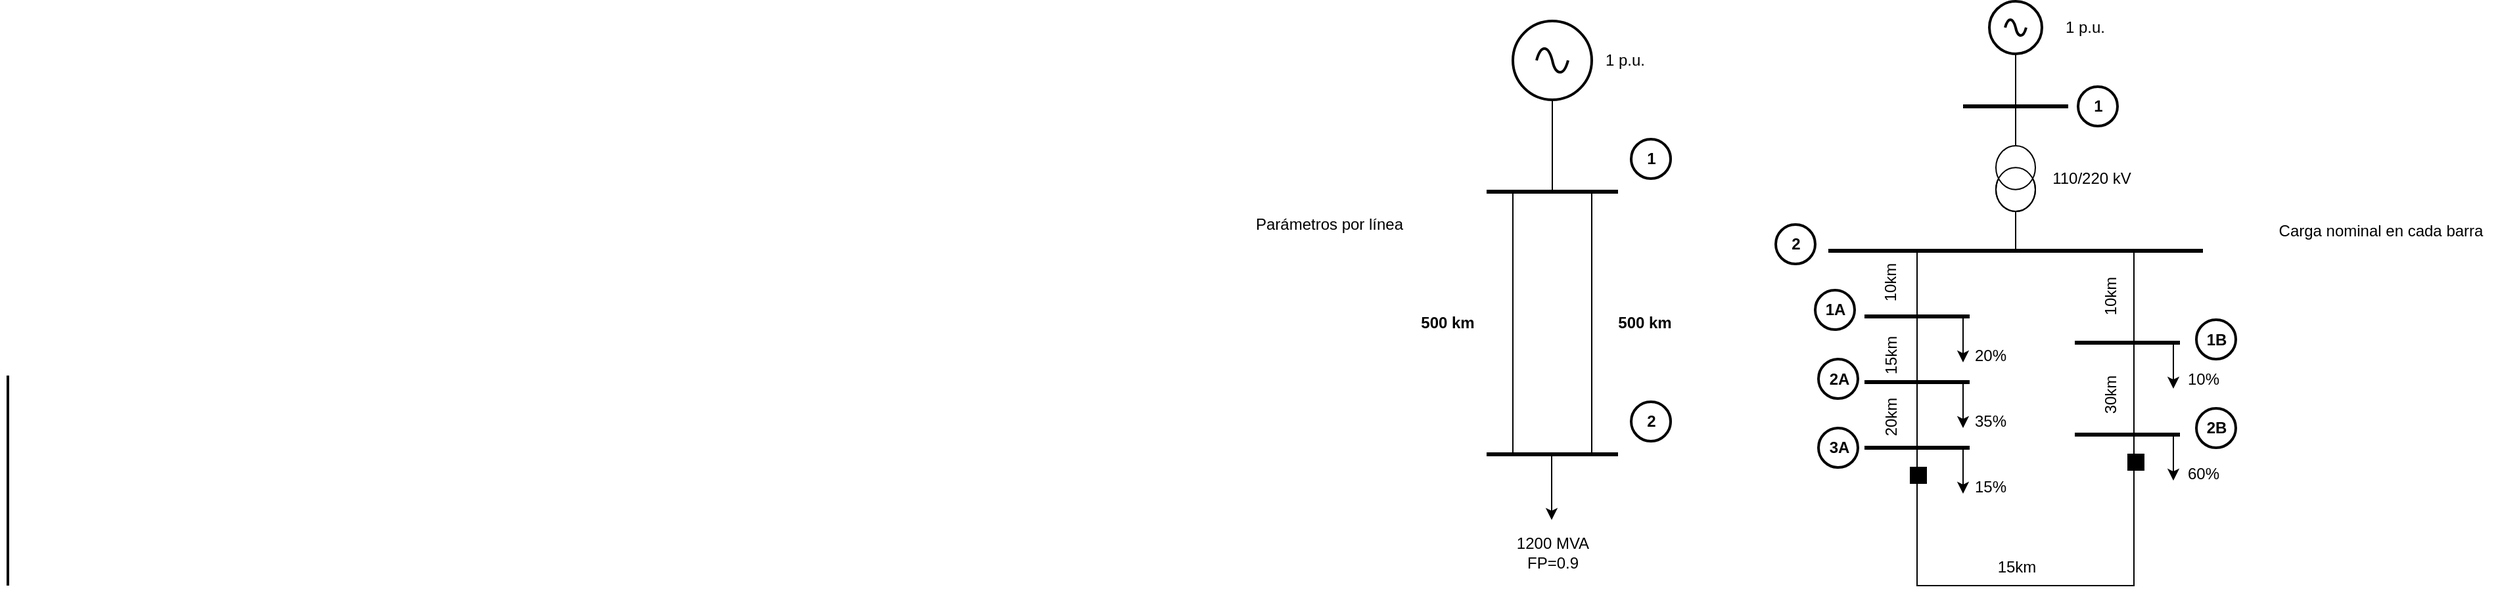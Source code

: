 <mxfile version="24.4.14" type="github">
  <diagram name="Page-1" id="7e0a89b8-554c-2b80-1dc8-d5c74ca68de4">
    <mxGraphModel dx="2150" dy="565" grid="1" gridSize="10" guides="1" tooltips="1" connect="1" arrows="1" fold="1" page="1" pageScale="1" pageWidth="1100" pageHeight="850" background="none" math="0" shadow="0">
      <root>
        <mxCell id="0" />
        <mxCell id="1" parent="0" />
        <mxCell id="IbLNzgQK0qaQEDbN3eBb-3" value="" style="pointerEvents=1;verticalLabelPosition=bottom;shadow=0;dashed=0;align=center;html=1;verticalAlign=top;shape=mxgraph.electrical.signal_sources.source;aspect=fixed;points=[[0.5,0,0],[1,0.5,0],[0.5,1,0],[0,0.5,0]];elSignalType=ac;strokeWidth=2;" vertex="1" parent="1">
          <mxGeometry x="200" y="40" width="60" height="60" as="geometry" />
        </mxCell>
        <mxCell id="IbLNzgQK0qaQEDbN3eBb-7" value="" style="verticalLabelPosition=bottom;shadow=0;dashed=0;align=center;html=1;verticalAlign=top;shape=mxgraph.electrical.transmission.2_line_bus;direction=south;" vertex="1" parent="1">
          <mxGeometry x="200" y="170" width="60" height="200" as="geometry" />
        </mxCell>
        <mxCell id="IbLNzgQK0qaQEDbN3eBb-8" value="" style="endArrow=none;html=1;strokeWidth=3;rounded=0;curved=0;" edge="1" parent="1">
          <mxGeometry width="100" relative="1" as="geometry">
            <mxPoint x="180" y="170" as="sourcePoint" />
            <mxPoint x="280" y="170" as="targetPoint" />
          </mxGeometry>
        </mxCell>
        <mxCell id="IbLNzgQK0qaQEDbN3eBb-9" value="" style="endArrow=none;html=1;strokeWidth=3;rounded=0;" edge="1" parent="1">
          <mxGeometry width="100" relative="1" as="geometry">
            <mxPoint x="180" y="370" as="sourcePoint" />
            <mxPoint x="280" y="370" as="targetPoint" />
          </mxGeometry>
        </mxCell>
        <mxCell id="IbLNzgQK0qaQEDbN3eBb-11" value="" style="line;strokeWidth=1;direction=south;html=1;" vertex="1" parent="1">
          <mxGeometry x="225" y="100" width="10" height="70" as="geometry" />
        </mxCell>
        <mxCell id="IbLNzgQK0qaQEDbN3eBb-16" value="" style="verticalLabelPosition=bottom;shadow=0;dashed=0;align=center;html=1;verticalAlign=top;strokeWidth=2;shape=ellipse;" vertex="1" parent="1">
          <mxGeometry x="290" y="330" width="30" height="30" as="geometry" />
        </mxCell>
        <mxCell id="IbLNzgQK0qaQEDbN3eBb-18" value="" style="verticalLabelPosition=bottom;shadow=0;dashed=0;align=center;html=1;verticalAlign=top;strokeWidth=2;shape=ellipse;" vertex="1" parent="1">
          <mxGeometry x="290" y="130" width="30" height="30" as="geometry" />
        </mxCell>
        <mxCell id="IbLNzgQK0qaQEDbN3eBb-19" value="&lt;b&gt;1&lt;/b&gt;" style="text;html=1;align=center;verticalAlign=middle;resizable=0;points=[];autosize=1;strokeColor=none;fillColor=none;" vertex="1" parent="1">
          <mxGeometry x="290" y="130" width="30" height="30" as="geometry" />
        </mxCell>
        <mxCell id="IbLNzgQK0qaQEDbN3eBb-20" value="&lt;b&gt;2&lt;/b&gt;" style="text;html=1;align=center;verticalAlign=middle;resizable=0;points=[];autosize=1;strokeColor=none;fillColor=none;" vertex="1" parent="1">
          <mxGeometry x="290" y="330" width="30" height="30" as="geometry" />
        </mxCell>
        <mxCell id="IbLNzgQK0qaQEDbN3eBb-21" value="&lt;b&gt;500 km&lt;/b&gt;" style="text;html=1;align=center;verticalAlign=middle;resizable=0;points=[];autosize=1;strokeColor=none;fillColor=none;" vertex="1" parent="1">
          <mxGeometry x="270" y="255" width="60" height="30" as="geometry" />
        </mxCell>
        <mxCell id="IbLNzgQK0qaQEDbN3eBb-22" value="&lt;b&gt;500 km&lt;/b&gt;" style="text;html=1;align=center;verticalAlign=middle;resizable=0;points=[];autosize=1;strokeColor=none;fillColor=none;" vertex="1" parent="1">
          <mxGeometry x="120" y="255" width="60" height="30" as="geometry" />
        </mxCell>
        <mxCell id="IbLNzgQK0qaQEDbN3eBb-23" value="1 p.u." style="text;html=1;align=center;verticalAlign=middle;resizable=0;points=[];autosize=1;strokeColor=none;fillColor=none;" vertex="1" parent="1">
          <mxGeometry x="260" y="55" width="50" height="30" as="geometry" />
        </mxCell>
        <mxCell id="IbLNzgQK0qaQEDbN3eBb-24" value="" style="pointerEvents=1;verticalLabelPosition=bottom;shadow=0;dashed=0;align=center;html=1;verticalAlign=top;shape=mxgraph.electrical.signal_sources.source;aspect=fixed;points=[[0.5,0,0],[1,0.5,0],[0.5,1,0],[0,0.5,0]];elSignalType=ac;strokeWidth=2;" vertex="1" parent="1">
          <mxGeometry x="562.5" y="25" width="40" height="40" as="geometry" />
        </mxCell>
        <mxCell id="IbLNzgQK0qaQEDbN3eBb-25" value="" style="endArrow=none;html=1;strokeWidth=3;rounded=0;curved=0;" edge="1" parent="1">
          <mxGeometry width="100" relative="1" as="geometry">
            <mxPoint x="440" y="215" as="sourcePoint" />
            <mxPoint x="725" y="215" as="targetPoint" />
            <Array as="points">
              <mxPoint x="575" y="215" />
            </Array>
          </mxGeometry>
        </mxCell>
        <mxCell id="IbLNzgQK0qaQEDbN3eBb-27" value="" style="endArrow=none;html=1;strokeWidth=3;rounded=0;" edge="1" parent="1">
          <mxGeometry width="100" relative="1" as="geometry">
            <mxPoint x="467.5" y="265" as="sourcePoint" />
            <mxPoint x="547.5" y="265" as="targetPoint" />
          </mxGeometry>
        </mxCell>
        <mxCell id="IbLNzgQK0qaQEDbN3eBb-29" value="" style="endArrow=none;html=1;strokeWidth=3;rounded=0;" edge="1" parent="1">
          <mxGeometry width="100" relative="1" as="geometry">
            <mxPoint x="627.5" y="285" as="sourcePoint" />
            <mxPoint x="707.5" y="285" as="targetPoint" />
          </mxGeometry>
        </mxCell>
        <mxCell id="IbLNzgQK0qaQEDbN3eBb-30" value="" style="endArrow=none;html=1;strokeWidth=3;rounded=0;" edge="1" parent="1">
          <mxGeometry width="100" relative="1" as="geometry">
            <mxPoint x="542.5" y="105" as="sourcePoint" />
            <mxPoint x="622.5" y="105" as="targetPoint" />
          </mxGeometry>
        </mxCell>
        <mxCell id="IbLNzgQK0qaQEDbN3eBb-31" value="" style="endArrow=none;html=1;strokeWidth=3;rounded=0;" edge="1" parent="1">
          <mxGeometry width="100" relative="1" as="geometry">
            <mxPoint x="627.5" y="355" as="sourcePoint" />
            <mxPoint x="707.5" y="355" as="targetPoint" />
          </mxGeometry>
        </mxCell>
        <mxCell id="IbLNzgQK0qaQEDbN3eBb-32" value="" style="endArrow=none;html=1;strokeWidth=3;rounded=0;" edge="1" parent="1">
          <mxGeometry width="100" relative="1" as="geometry">
            <mxPoint x="467.5" y="365" as="sourcePoint" />
            <mxPoint x="547.5" y="365" as="targetPoint" />
          </mxGeometry>
        </mxCell>
        <mxCell id="IbLNzgQK0qaQEDbN3eBb-33" value="" style="endArrow=none;html=1;strokeWidth=3;rounded=0;" edge="1" parent="1">
          <mxGeometry width="100" relative="1" as="geometry">
            <mxPoint x="467.5" y="315" as="sourcePoint" />
            <mxPoint x="547.5" y="315" as="targetPoint" />
          </mxGeometry>
        </mxCell>
        <mxCell id="IbLNzgQK0qaQEDbN3eBb-37" value="" style="line;strokeWidth=1;direction=south;html=1;" vertex="1" parent="1">
          <mxGeometry x="577.5" y="65" width="10" height="40" as="geometry" />
        </mxCell>
        <mxCell id="IbLNzgQK0qaQEDbN3eBb-40" value="" style="pointerEvents=1;verticalLabelPosition=bottom;shadow=0;dashed=0;align=center;html=1;verticalAlign=top;shape=mxgraph.electrical.signal_sources.current_source;" vertex="1" parent="1">
          <mxGeometry x="567.5" y="135" width="30" height="50" as="geometry" />
        </mxCell>
        <mxCell id="IbLNzgQK0qaQEDbN3eBb-41" value="" style="line;strokeWidth=1;direction=south;html=1;" vertex="1" parent="1">
          <mxGeometry x="577.5" y="105" width="10" height="30" as="geometry" />
        </mxCell>
        <mxCell id="IbLNzgQK0qaQEDbN3eBb-42" value="" style="line;strokeWidth=1;direction=south;html=1;" vertex="1" parent="1">
          <mxGeometry x="577.5" y="185" width="10" height="30" as="geometry" />
        </mxCell>
        <mxCell id="IbLNzgQK0qaQEDbN3eBb-43" value="" style="line;strokeWidth=1;direction=south;html=1;" vertex="1" parent="1">
          <mxGeometry x="502.5" y="215" width="10" height="50" as="geometry" />
        </mxCell>
        <mxCell id="IbLNzgQK0qaQEDbN3eBb-45" value="" style="line;strokeWidth=1;direction=south;html=1;" vertex="1" parent="1">
          <mxGeometry x="502.5" y="265" width="10" height="50" as="geometry" />
        </mxCell>
        <mxCell id="IbLNzgQK0qaQEDbN3eBb-46" value="" style="line;strokeWidth=1;direction=south;html=1;" vertex="1" parent="1">
          <mxGeometry x="502.5" y="315" width="10" height="50" as="geometry" />
        </mxCell>
        <mxCell id="IbLNzgQK0qaQEDbN3eBb-51" value="" style="edgeStyle=none;orthogonalLoop=1;jettySize=auto;html=1;rounded=0;" edge="1" parent="1">
          <mxGeometry width="100" relative="1" as="geometry">
            <mxPoint x="542.5" y="265" as="sourcePoint" />
            <mxPoint x="542.5" y="300" as="targetPoint" />
            <Array as="points" />
          </mxGeometry>
        </mxCell>
        <mxCell id="IbLNzgQK0qaQEDbN3eBb-52" value="" style="edgeStyle=none;orthogonalLoop=1;jettySize=auto;html=1;rounded=0;" edge="1" parent="1">
          <mxGeometry width="100" relative="1" as="geometry">
            <mxPoint x="542.5" y="315" as="sourcePoint" />
            <mxPoint x="542.5" y="350" as="targetPoint" />
            <Array as="points" />
          </mxGeometry>
        </mxCell>
        <mxCell id="IbLNzgQK0qaQEDbN3eBb-54" value="" style="edgeStyle=none;orthogonalLoop=1;jettySize=auto;html=1;rounded=0;" edge="1" parent="1">
          <mxGeometry width="100" relative="1" as="geometry">
            <mxPoint x="542.5" y="365" as="sourcePoint" />
            <mxPoint x="542.5" y="400" as="targetPoint" />
            <Array as="points" />
          </mxGeometry>
        </mxCell>
        <mxCell id="IbLNzgQK0qaQEDbN3eBb-56" value="" style="edgeStyle=none;orthogonalLoop=1;jettySize=auto;html=1;rounded=0;" edge="1" parent="1">
          <mxGeometry width="100" relative="1" as="geometry">
            <mxPoint x="702.5" y="285" as="sourcePoint" />
            <mxPoint x="702.5" y="320" as="targetPoint" />
            <Array as="points" />
          </mxGeometry>
        </mxCell>
        <mxCell id="IbLNzgQK0qaQEDbN3eBb-57" value="" style="edgeStyle=none;orthogonalLoop=1;jettySize=auto;html=1;rounded=0;" edge="1" parent="1">
          <mxGeometry width="100" relative="1" as="geometry">
            <mxPoint x="702.5" y="355" as="sourcePoint" />
            <mxPoint x="702.5" y="390" as="targetPoint" />
            <Array as="points" />
          </mxGeometry>
        </mxCell>
        <mxCell id="IbLNzgQK0qaQEDbN3eBb-59" value="" style="line;strokeWidth=1;direction=south;html=1;" vertex="1" parent="1">
          <mxGeometry x="502.5" y="365" width="10" height="100" as="geometry" />
        </mxCell>
        <mxCell id="IbLNzgQK0qaQEDbN3eBb-63" value="" style="shape=partialRectangle;whiteSpace=wrap;html=1;bottom=1;right=1;left=1;top=0;fillColor=none;routingCenterX=-0.5;" vertex="1" parent="1">
          <mxGeometry x="507.5" y="215" width="165" height="255" as="geometry" />
        </mxCell>
        <mxCell id="IbLNzgQK0qaQEDbN3eBb-64" value="" style="line;strokeWidth=2;direction=south;html=1;" vertex="1" parent="1">
          <mxGeometry x="-950" y="310" width="10" height="160" as="geometry" />
        </mxCell>
        <mxCell id="IbLNzgQK0qaQEDbN3eBb-65" value="10km" style="text;html=1;align=center;verticalAlign=middle;resizable=0;points=[];autosize=1;strokeColor=none;fillColor=none;rotation=-90;" vertex="1" parent="1">
          <mxGeometry x="462.5" y="225" width="50" height="30" as="geometry" />
        </mxCell>
        <mxCell id="IbLNzgQK0qaQEDbN3eBb-66" value="15km&lt;div&gt;&lt;br&gt;&lt;/div&gt;" style="text;html=1;align=center;verticalAlign=middle;resizable=0;points=[];autosize=1;strokeColor=none;fillColor=none;rotation=-90;" vertex="1" parent="1">
          <mxGeometry x="470" y="275" width="50" height="40" as="geometry" />
        </mxCell>
        <mxCell id="IbLNzgQK0qaQEDbN3eBb-67" value="20km" style="text;html=1;align=center;verticalAlign=middle;resizable=0;points=[];autosize=1;strokeColor=none;fillColor=none;rotation=-90;" vertex="1" parent="1">
          <mxGeometry x="462.5" y="327.5" width="50" height="30" as="geometry" />
        </mxCell>
        <mxCell id="IbLNzgQK0qaQEDbN3eBb-68" value="15km&lt;div&gt;&lt;br&gt;&lt;/div&gt;" style="text;html=1;align=center;verticalAlign=middle;resizable=0;points=[];autosize=1;strokeColor=none;fillColor=none;" vertex="1" parent="1">
          <mxGeometry x="557.5" y="443" width="50" height="40" as="geometry" />
        </mxCell>
        <mxCell id="IbLNzgQK0qaQEDbN3eBb-69" value="30km" style="text;html=1;align=center;verticalAlign=middle;resizable=0;points=[];autosize=1;strokeColor=none;fillColor=none;rotation=-90;" vertex="1" parent="1">
          <mxGeometry x="630" y="310" width="50" height="30" as="geometry" />
        </mxCell>
        <mxCell id="IbLNzgQK0qaQEDbN3eBb-72" value="10km" style="text;html=1;align=center;verticalAlign=middle;resizable=0;points=[];autosize=1;strokeColor=none;fillColor=none;rotation=-90;" vertex="1" parent="1">
          <mxGeometry x="630" y="235" width="50" height="30" as="geometry" />
        </mxCell>
        <mxCell id="IbLNzgQK0qaQEDbN3eBb-73" value="20%" style="text;html=1;align=center;verticalAlign=middle;resizable=0;points=[];autosize=1;strokeColor=none;fillColor=none;" vertex="1" parent="1">
          <mxGeometry x="537.5" y="280" width="50" height="30" as="geometry" />
        </mxCell>
        <mxCell id="IbLNzgQK0qaQEDbN3eBb-74" value="60%" style="text;html=1;align=center;verticalAlign=middle;resizable=0;points=[];autosize=1;strokeColor=none;fillColor=none;" vertex="1" parent="1">
          <mxGeometry x="700" y="370" width="50" height="30" as="geometry" />
        </mxCell>
        <mxCell id="IbLNzgQK0qaQEDbN3eBb-75" value="15%" style="text;html=1;align=center;verticalAlign=middle;resizable=0;points=[];autosize=1;strokeColor=none;fillColor=none;" vertex="1" parent="1">
          <mxGeometry x="537.5" y="380" width="50" height="30" as="geometry" />
        </mxCell>
        <mxCell id="IbLNzgQK0qaQEDbN3eBb-76" value="10%" style="text;html=1;align=center;verticalAlign=middle;resizable=0;points=[];autosize=1;strokeColor=none;fillColor=none;" vertex="1" parent="1">
          <mxGeometry x="700" y="297.5" width="50" height="30" as="geometry" />
        </mxCell>
        <mxCell id="IbLNzgQK0qaQEDbN3eBb-77" value="35%" style="text;html=1;align=center;verticalAlign=middle;resizable=0;points=[];autosize=1;strokeColor=none;fillColor=none;" vertex="1" parent="1">
          <mxGeometry x="537.5" y="330" width="50" height="30" as="geometry" />
        </mxCell>
        <mxCell id="IbLNzgQK0qaQEDbN3eBb-78" value="" style="verticalLabelPosition=bottom;shadow=0;dashed=0;align=center;html=1;verticalAlign=top;strokeWidth=2;shape=ellipse;" vertex="1" parent="1">
          <mxGeometry x="630" y="90" width="30" height="30" as="geometry" />
        </mxCell>
        <mxCell id="IbLNzgQK0qaQEDbN3eBb-79" value="" style="verticalLabelPosition=bottom;shadow=0;dashed=0;align=center;html=1;verticalAlign=top;strokeWidth=2;shape=ellipse;" vertex="1" parent="1">
          <mxGeometry x="400" y="195" width="30" height="30" as="geometry" />
        </mxCell>
        <mxCell id="IbLNzgQK0qaQEDbN3eBb-80" value="" style="verticalLabelPosition=bottom;shadow=0;dashed=0;align=center;html=1;verticalAlign=top;strokeWidth=2;shape=ellipse;" vertex="1" parent="1">
          <mxGeometry x="430" y="245" width="30" height="30" as="geometry" />
        </mxCell>
        <mxCell id="IbLNzgQK0qaQEDbN3eBb-81" value="" style="verticalLabelPosition=bottom;shadow=0;dashed=0;align=center;html=1;verticalAlign=top;strokeWidth=2;shape=ellipse;" vertex="1" parent="1">
          <mxGeometry x="432.5" y="297.5" width="30" height="30" as="geometry" />
        </mxCell>
        <mxCell id="IbLNzgQK0qaQEDbN3eBb-82" value="" style="verticalLabelPosition=bottom;shadow=0;dashed=0;align=center;html=1;verticalAlign=top;strokeWidth=2;shape=ellipse;" vertex="1" parent="1">
          <mxGeometry x="432.5" y="350" width="30" height="30" as="geometry" />
        </mxCell>
        <mxCell id="IbLNzgQK0qaQEDbN3eBb-83" value="" style="verticalLabelPosition=bottom;shadow=0;dashed=0;align=center;html=1;verticalAlign=top;strokeWidth=2;shape=ellipse;" vertex="1" parent="1">
          <mxGeometry x="720" y="267.5" width="30" height="30" as="geometry" />
        </mxCell>
        <mxCell id="IbLNzgQK0qaQEDbN3eBb-84" value="" style="verticalLabelPosition=bottom;shadow=0;dashed=0;align=center;html=1;verticalAlign=top;strokeWidth=2;shape=ellipse;" vertex="1" parent="1">
          <mxGeometry x="720" y="335" width="30" height="30" as="geometry" />
        </mxCell>
        <mxCell id="IbLNzgQK0qaQEDbN3eBb-85" value="&lt;b&gt;1&lt;/b&gt;" style="text;html=1;align=center;verticalAlign=middle;resizable=0;points=[];autosize=1;strokeColor=none;fillColor=none;" vertex="1" parent="1">
          <mxGeometry x="630" y="90" width="30" height="30" as="geometry" />
        </mxCell>
        <mxCell id="IbLNzgQK0qaQEDbN3eBb-86" value="&lt;b&gt;2&lt;/b&gt;" style="text;html=1;align=center;verticalAlign=middle;resizable=0;points=[];autosize=1;strokeColor=none;fillColor=none;" vertex="1" parent="1">
          <mxGeometry x="400" y="195" width="30" height="30" as="geometry" />
        </mxCell>
        <mxCell id="IbLNzgQK0qaQEDbN3eBb-87" value="&lt;b&gt;1A&lt;/b&gt;" style="text;html=1;align=center;verticalAlign=middle;resizable=0;points=[];autosize=1;strokeColor=none;fillColor=none;" vertex="1" parent="1">
          <mxGeometry x="425" y="245" width="40" height="30" as="geometry" />
        </mxCell>
        <mxCell id="IbLNzgQK0qaQEDbN3eBb-88" value="&lt;b&gt;1B&lt;/b&gt;" style="text;html=1;align=center;verticalAlign=middle;resizable=0;points=[];autosize=1;strokeColor=none;fillColor=none;" vertex="1" parent="1">
          <mxGeometry x="715" y="267.5" width="40" height="30" as="geometry" />
        </mxCell>
        <mxCell id="IbLNzgQK0qaQEDbN3eBb-89" value="&lt;b&gt;2A&lt;/b&gt;" style="text;html=1;align=center;verticalAlign=middle;resizable=0;points=[];autosize=1;strokeColor=none;fillColor=none;" vertex="1" parent="1">
          <mxGeometry x="427.5" y="297.5" width="40" height="30" as="geometry" />
        </mxCell>
        <mxCell id="IbLNzgQK0qaQEDbN3eBb-90" value="&lt;b&gt;3A&lt;/b&gt;" style="text;html=1;align=center;verticalAlign=middle;resizable=0;points=[];autosize=1;strokeColor=none;fillColor=none;" vertex="1" parent="1">
          <mxGeometry x="427.5" y="350" width="40" height="30" as="geometry" />
        </mxCell>
        <mxCell id="IbLNzgQK0qaQEDbN3eBb-91" value="&lt;b&gt;2B&lt;/b&gt;" style="text;html=1;align=center;verticalAlign=middle;resizable=0;points=[];autosize=1;strokeColor=none;fillColor=none;" vertex="1" parent="1">
          <mxGeometry x="715" y="335" width="40" height="30" as="geometry" />
        </mxCell>
        <mxCell id="IbLNzgQK0qaQEDbN3eBb-92" value="110/220 kV" style="text;html=1;align=center;verticalAlign=middle;resizable=0;points=[];autosize=1;strokeColor=none;fillColor=none;" vertex="1" parent="1">
          <mxGeometry x="600" y="145" width="80" height="30" as="geometry" />
        </mxCell>
        <mxCell id="IbLNzgQK0qaQEDbN3eBb-93" value="" style="edgeStyle=none;orthogonalLoop=1;jettySize=auto;html=1;rounded=0;" edge="1" parent="1">
          <mxGeometry width="100" relative="1" as="geometry">
            <mxPoint x="229.5" y="370" as="sourcePoint" />
            <mxPoint x="229.5" y="420" as="targetPoint" />
            <Array as="points" />
          </mxGeometry>
        </mxCell>
        <mxCell id="IbLNzgQK0qaQEDbN3eBb-94" value="1200 MVA&lt;div&gt;FP=0.9&lt;/div&gt;" style="text;html=1;align=center;verticalAlign=middle;resizable=0;points=[];autosize=1;strokeColor=none;fillColor=none;" vertex="1" parent="1">
          <mxGeometry x="190" y="425" width="80" height="40" as="geometry" />
        </mxCell>
        <mxCell id="IbLNzgQK0qaQEDbN3eBb-95" value="Parámetros por línea" style="text;html=1;align=center;verticalAlign=middle;resizable=0;points=[];autosize=1;strokeColor=none;fillColor=none;" vertex="1" parent="1">
          <mxGeometry x="-10" y="180" width="140" height="30" as="geometry" />
        </mxCell>
        <mxCell id="IbLNzgQK0qaQEDbN3eBb-96" value="Carga nominal en cada barra" style="text;html=1;align=center;verticalAlign=middle;resizable=0;points=[];autosize=1;strokeColor=none;fillColor=none;" vertex="1" parent="1">
          <mxGeometry x="770" y="185" width="180" height="30" as="geometry" />
        </mxCell>
        <mxCell id="IbLNzgQK0qaQEDbN3eBb-98" value="1 p.u." style="text;html=1;align=center;verticalAlign=middle;resizable=0;points=[];autosize=1;strokeColor=none;fillColor=none;" vertex="1" parent="1">
          <mxGeometry x="610" y="30" width="50" height="30" as="geometry" />
        </mxCell>
        <mxCell id="IbLNzgQK0qaQEDbN3eBb-101" value="" style="whiteSpace=wrap;html=1;aspect=fixed;labelBackgroundColor=default;fillColor=#000000;" vertex="1" parent="1">
          <mxGeometry x="502.5" y="380" width="12" height="12" as="geometry" />
        </mxCell>
        <mxCell id="IbLNzgQK0qaQEDbN3eBb-103" value="" style="whiteSpace=wrap;html=1;aspect=fixed;labelBackgroundColor=default;fillColor=#000000;" vertex="1" parent="1">
          <mxGeometry x="668" y="370" width="12" height="12" as="geometry" />
        </mxCell>
      </root>
    </mxGraphModel>
  </diagram>
</mxfile>
